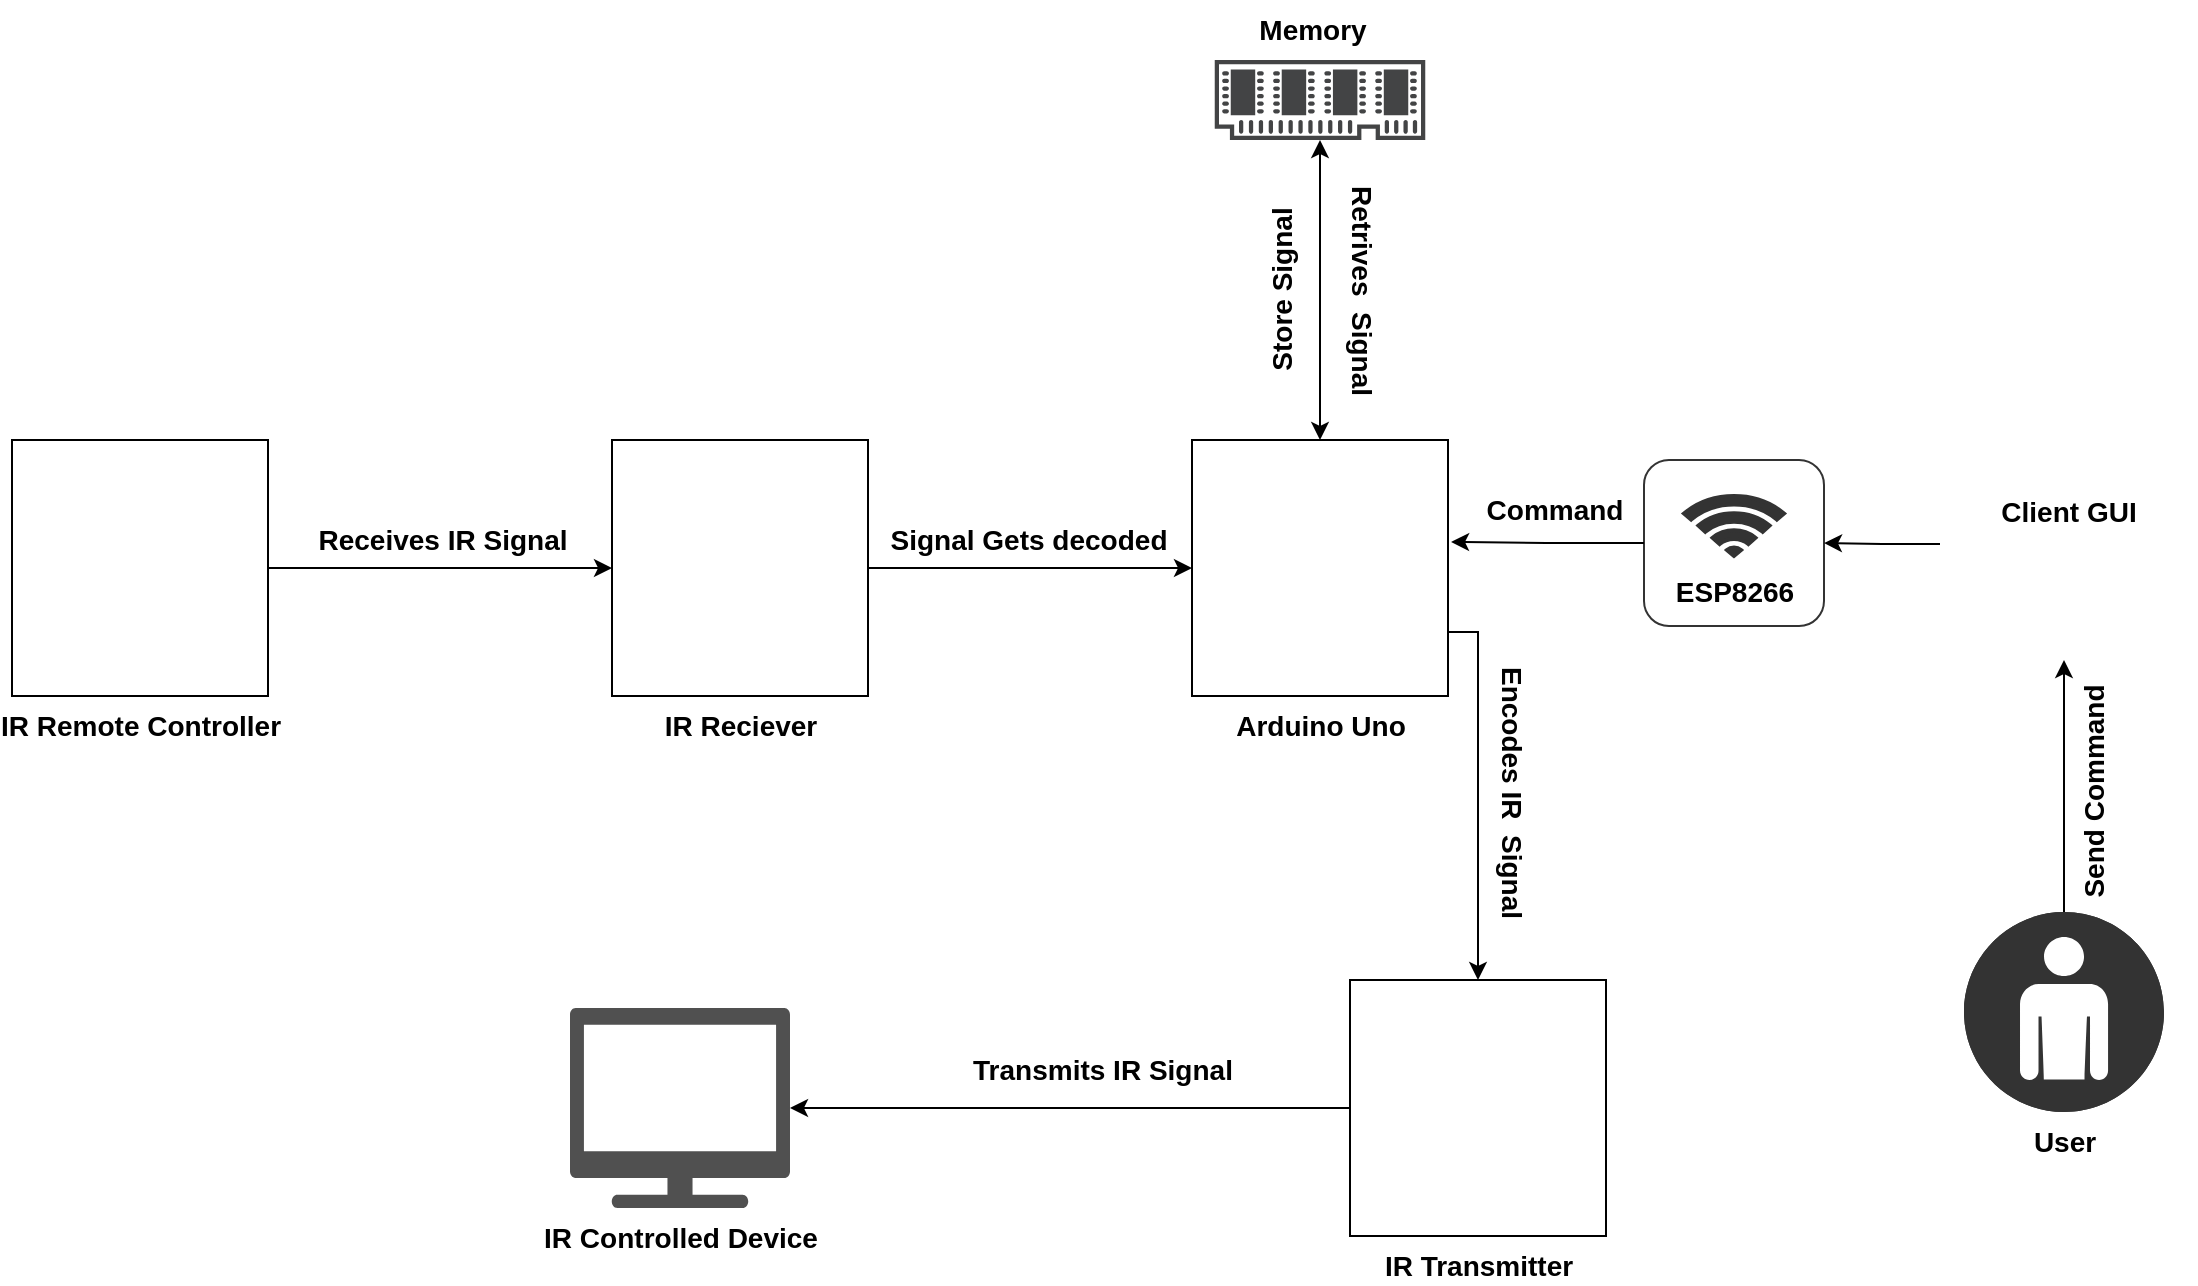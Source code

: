 <mxfile version="20.8.20" type="github">
  <diagram name="Page-1" id="PtQWVpbONN_IYpuJr706">
    <mxGraphModel dx="2610" dy="1994" grid="1" gridSize="10" guides="1" tooltips="1" connect="1" arrows="1" fold="1" page="1" pageScale="1" pageWidth="850" pageHeight="1100" math="0" shadow="0">
      <root>
        <mxCell id="0" />
        <mxCell id="1" parent="0" />
        <mxCell id="Wpa-RsL2ljYjHo5LuCvC-8" style="edgeStyle=orthogonalEdgeStyle;rounded=0;orthogonalLoop=1;jettySize=auto;html=1;fontSize=14;fontStyle=1" edge="1" parent="1" source="Wpa-RsL2ljYjHo5LuCvC-1" target="Wpa-RsL2ljYjHo5LuCvC-6">
          <mxGeometry relative="1" as="geometry" />
        </mxCell>
        <mxCell id="Wpa-RsL2ljYjHo5LuCvC-1" value="IR Remote Controller" style="shape=image;html=1;verticalAlign=top;verticalLabelPosition=bottom;labelBackgroundColor=#ffffff;imageAspect=0;aspect=fixed;image=https://cdn0.iconfinder.com/data/icons/electronics-line-style/64/Remote-128.png;rotation=0;imageBorder=default;fontSize=14;fontStyle=1" vertex="1" parent="1">
          <mxGeometry y="200" width="128" height="128" as="geometry" />
        </mxCell>
        <mxCell id="Wpa-RsL2ljYjHo5LuCvC-22" style="edgeStyle=orthogonalEdgeStyle;rounded=0;orthogonalLoop=1;jettySize=auto;html=1;exitX=1;exitY=0.75;exitDx=0;exitDy=0;entryX=0.5;entryY=0;entryDx=0;entryDy=0;fontSize=14;fontStyle=1" edge="1" parent="1" source="Wpa-RsL2ljYjHo5LuCvC-4" target="Wpa-RsL2ljYjHo5LuCvC-24">
          <mxGeometry relative="1" as="geometry">
            <mxPoint x="665" y="296" as="sourcePoint" />
            <mxPoint x="732" y="422" as="targetPoint" />
            <Array as="points">
              <mxPoint x="733" y="296" />
            </Array>
          </mxGeometry>
        </mxCell>
        <mxCell id="Wpa-RsL2ljYjHo5LuCvC-4" value="Arduino Uno" style="shape=image;html=1;verticalAlign=top;verticalLabelPosition=bottom;labelBackgroundColor=#ffffff;imageAspect=0;aspect=fixed;image=https://cdn2.iconfinder.com/data/icons/electronic-13/480/3-electronic-arduino-chipset-icon-2-128.png;imageBorder=default;fontSize=14;fontStyle=1" vertex="1" parent="1">
          <mxGeometry x="590" y="200" width="128" height="128" as="geometry" />
        </mxCell>
        <mxCell id="Wpa-RsL2ljYjHo5LuCvC-10" style="edgeStyle=orthogonalEdgeStyle;rounded=0;orthogonalLoop=1;jettySize=auto;html=1;exitX=1;exitY=0.5;exitDx=0;exitDy=0;entryX=0;entryY=0.5;entryDx=0;entryDy=0;fontSize=14;fontStyle=1" edge="1" parent="1" source="Wpa-RsL2ljYjHo5LuCvC-6" target="Wpa-RsL2ljYjHo5LuCvC-4">
          <mxGeometry relative="1" as="geometry" />
        </mxCell>
        <mxCell id="Wpa-RsL2ljYjHo5LuCvC-6" value="IR Reciever" style="shape=image;html=1;verticalAlign=top;verticalLabelPosition=bottom;labelBackgroundColor=#ffffff;imageAspect=0;aspect=fixed;image=https://cdn2.iconfinder.com/data/icons/electronic-13/480/6-electronic-led-icon-2-128.png;imageBorder=default;fontSize=14;fontStyle=1" vertex="1" parent="1">
          <mxGeometry x="300" y="200" width="128" height="128" as="geometry" />
        </mxCell>
        <mxCell id="Wpa-RsL2ljYjHo5LuCvC-11" value="Signal Gets decoded" style="text;html=1;align=center;verticalAlign=middle;resizable=0;points=[];autosize=1;strokeColor=none;fillColor=none;fontSize=14;fontStyle=1" vertex="1" parent="1">
          <mxGeometry x="428" y="235" width="160" height="30" as="geometry" />
        </mxCell>
        <mxCell id="Wpa-RsL2ljYjHo5LuCvC-13" value="" style="sketch=0;pointerEvents=1;shadow=0;dashed=0;html=1;strokeColor=none;fillColor=#434445;aspect=fixed;labelPosition=center;verticalLabelPosition=bottom;verticalAlign=top;align=center;outlineConnect=0;shape=mxgraph.vvd.memory;fontSize=14;fontStyle=1" vertex="1" parent="1">
          <mxGeometry x="601.37" y="10" width="105.26" height="40" as="geometry" />
        </mxCell>
        <mxCell id="Wpa-RsL2ljYjHo5LuCvC-16" value="Send Command" style="text;html=1;align=center;verticalAlign=middle;resizable=0;points=[];autosize=1;strokeColor=none;fillColor=none;rotation=-90;fontSize=14;fontStyle=1" vertex="1" parent="1">
          <mxGeometry x="976" y="361" width="130" height="30" as="geometry" />
        </mxCell>
        <mxCell id="Wpa-RsL2ljYjHo5LuCvC-26" style="edgeStyle=orthogonalEdgeStyle;rounded=0;orthogonalLoop=1;jettySize=auto;html=1;fontSize=14;fontStyle=1" edge="1" parent="1" source="Wpa-RsL2ljYjHo5LuCvC-24" target="Wpa-RsL2ljYjHo5LuCvC-25">
          <mxGeometry relative="1" as="geometry" />
        </mxCell>
        <mxCell id="Wpa-RsL2ljYjHo5LuCvC-24" value="IR Transmitter" style="shape=image;html=1;verticalAlign=top;verticalLabelPosition=bottom;labelBackgroundColor=#ffffff;imageAspect=0;aspect=fixed;image=https://cdn2.iconfinder.com/data/icons/electronic-13/480/6-electronic-led-icon-2-128.png;imageBorder=default;fontSize=14;fontStyle=1" vertex="1" parent="1">
          <mxGeometry x="669" y="470" width="128" height="128" as="geometry" />
        </mxCell>
        <mxCell id="Wpa-RsL2ljYjHo5LuCvC-25" value="IR Controlled Device" style="sketch=0;pointerEvents=1;shadow=0;dashed=0;html=1;strokeColor=none;fillColor=#505050;labelPosition=center;verticalLabelPosition=bottom;verticalAlign=top;outlineConnect=0;align=center;shape=mxgraph.office.devices.tv;fontSize=14;fontStyle=1" vertex="1" parent="1">
          <mxGeometry x="279" y="484" width="110" height="100" as="geometry" />
        </mxCell>
        <mxCell id="Wpa-RsL2ljYjHo5LuCvC-27" value="Transmits IR Signal" style="text;html=1;align=center;verticalAlign=middle;resizable=0;points=[];autosize=1;strokeColor=none;fillColor=none;fontSize=14;fontStyle=1" vertex="1" parent="1">
          <mxGeometry x="470" y="500" width="150" height="30" as="geometry" />
        </mxCell>
        <mxCell id="Wpa-RsL2ljYjHo5LuCvC-30" value="Receives IR Signal" style="text;html=1;align=center;verticalAlign=middle;resizable=0;points=[];autosize=1;strokeColor=none;fillColor=none;fontSize=14;fontStyle=1" vertex="1" parent="1">
          <mxGeometry x="140" y="235" width="150" height="30" as="geometry" />
        </mxCell>
        <mxCell id="Wpa-RsL2ljYjHo5LuCvC-36" value="&lt;font style=&quot;font-size: 14px;&quot;&gt;User&lt;/font&gt;" style="fillColor=#333333;verticalLabelPosition=bottom;sketch=0;html=1;strokeColor=#ffffff;verticalAlign=top;align=center;points=[[0.145,0.145,0],[0.5,0,0],[0.855,0.145,0],[1,0.5,0],[0.855,0.855,0],[0.5,1,0],[0.145,0.855,0],[0,0.5,0]];pointerEvents=1;shape=mxgraph.cisco_safe.compositeIcon;bgIcon=ellipse;resIcon=mxgraph.cisco_safe.capability.user;fontSize=14;fontStyle=1" vertex="1" parent="1">
          <mxGeometry x="976" y="436" width="100" height="100" as="geometry" />
        </mxCell>
        <mxCell id="Wpa-RsL2ljYjHo5LuCvC-54" value="Memory" style="text;html=1;align=center;verticalAlign=middle;resizable=0;points=[];autosize=1;strokeColor=none;fillColor=none;fontSize=14;fontStyle=1" vertex="1" parent="1">
          <mxGeometry x="610" y="-20" width="80" height="30" as="geometry" />
        </mxCell>
        <mxCell id="Wpa-RsL2ljYjHo5LuCvC-60" value="" style="group;fontSize=14;fontStyle=1" vertex="1" connectable="0" parent="1">
          <mxGeometry x="816" y="210" width="90" height="83" as="geometry" />
        </mxCell>
        <mxCell id="Wpa-RsL2ljYjHo5LuCvC-57" value="" style="html=1;verticalLabelPosition=bottom;align=center;labelBackgroundColor=#ffffff;verticalAlign=top;strokeWidth=2;strokeColor=#333333;shadow=0;dashed=0;shape=mxgraph.ios7.icons.wifi;pointerEvents=1;fontSize=14;fillColor=#333333;movable=1;resizable=1;rotatable=1;deletable=1;editable=1;locked=0;connectable=1;fontStyle=1" vertex="1" parent="Wpa-RsL2ljYjHo5LuCvC-60">
          <mxGeometry x="20" y="18" width="50" height="30" as="geometry" />
        </mxCell>
        <mxCell id="Wpa-RsL2ljYjHo5LuCvC-58" value="" style="rounded=1;whiteSpace=wrap;html=1;strokeColor=#333333;fontSize=14;fillColor=none;movable=1;resizable=1;rotatable=1;deletable=1;editable=1;locked=0;connectable=1;fontStyle=1" vertex="1" parent="Wpa-RsL2ljYjHo5LuCvC-60">
          <mxGeometry width="90" height="83" as="geometry" />
        </mxCell>
        <mxCell id="Wpa-RsL2ljYjHo5LuCvC-59" value="&lt;span id=&quot;docs-internal-guid-68e5acaf-7fff-2402-3c45-6078d69f52d8&quot; style=&quot;font-size: 14px;&quot;&gt;&lt;/span&gt;&lt;span id=&quot;docs-internal-guid-68e5acaf-7fff-2402-3c45-6078d69f52d8&quot; style=&quot;font-size: 14px;&quot;&gt;&lt;/span&gt;ESP8266&lt;br style=&quot;font-size: 14px;&quot;&gt;" style="text;html=1;align=center;verticalAlign=middle;resizable=1;points=[];autosize=1;strokeColor=none;fillColor=none;fontSize=14;movable=1;rotatable=1;deletable=1;editable=1;locked=0;connectable=1;fontStyle=1" vertex="1" parent="Wpa-RsL2ljYjHo5LuCvC-60">
          <mxGeometry x="5" y="51" width="80" height="30" as="geometry" />
        </mxCell>
        <mxCell id="Wpa-RsL2ljYjHo5LuCvC-65" value="" style="endArrow=classic;startArrow=classic;html=1;rounded=0;fontSize=14;exitX=0.5;exitY=0;exitDx=0;exitDy=0;fontStyle=1" edge="1" parent="1" source="Wpa-RsL2ljYjHo5LuCvC-4" target="Wpa-RsL2ljYjHo5LuCvC-13">
          <mxGeometry width="50" height="50" relative="1" as="geometry">
            <mxPoint x="860" y="260" as="sourcePoint" />
            <mxPoint x="910" y="210" as="targetPoint" />
          </mxGeometry>
        </mxCell>
        <mxCell id="Wpa-RsL2ljYjHo5LuCvC-66" value="Retrives&amp;nbsp; Signal" style="text;html=1;align=center;verticalAlign=middle;resizable=0;points=[];autosize=1;strokeColor=none;fillColor=none;rotation=90;fontSize=14;fontStyle=1" vertex="1" parent="1">
          <mxGeometry x="610" y="110" width="130" height="30" as="geometry" />
        </mxCell>
        <mxCell id="Wpa-RsL2ljYjHo5LuCvC-67" value="Encodes IR&amp;nbsp; Signal" style="text;html=1;align=center;verticalAlign=middle;resizable=0;points=[];autosize=1;strokeColor=none;fillColor=none;rotation=90;fontSize=14;fontStyle=1" vertex="1" parent="1">
          <mxGeometry x="675" y="361" width="150" height="30" as="geometry" />
        </mxCell>
        <mxCell id="Wpa-RsL2ljYjHo5LuCvC-68" style="edgeStyle=orthogonalEdgeStyle;rounded=0;orthogonalLoop=1;jettySize=auto;html=1;entryX=1.012;entryY=0.398;entryDx=0;entryDy=0;entryPerimeter=0;fontSize=14;fontStyle=1" edge="1" parent="1" source="Wpa-RsL2ljYjHo5LuCvC-58" target="Wpa-RsL2ljYjHo5LuCvC-4">
          <mxGeometry relative="1" as="geometry" />
        </mxCell>
        <mxCell id="Wpa-RsL2ljYjHo5LuCvC-69" value="&lt;font style=&quot;font-size: 14px;&quot;&gt;Command&lt;/font&gt;" style="text;html=1;align=center;verticalAlign=middle;resizable=0;points=[];autosize=1;strokeColor=none;fillColor=none;fontSize=14;fontStyle=1" vertex="1" parent="1">
          <mxGeometry x="726" y="220" width="90" height="30" as="geometry" />
        </mxCell>
        <mxCell id="Wpa-RsL2ljYjHo5LuCvC-75" value="" style="group;fontSize=14;fontStyle=1" vertex="1" connectable="0" parent="1">
          <mxGeometry x="964" y="188" width="128" height="162" as="geometry" />
        </mxCell>
        <mxCell id="Wpa-RsL2ljYjHo5LuCvC-34" value="" style="shape=image;html=1;verticalAlign=top;verticalLabelPosition=bottom;labelBackgroundColor=#ffffff;imageAspect=0;aspect=fixed;image=https://cdn4.iconfinder.com/data/icons/48-bubbles/48/29.Mac-128.png;strokeColor=#000000;fontSize=14;fontStyle=1;movable=0;resizable=0;rotatable=0;deletable=0;editable=0;locked=1;connectable=0;" vertex="1" parent="Wpa-RsL2ljYjHo5LuCvC-75">
          <mxGeometry width="128" height="128" as="geometry" />
        </mxCell>
        <mxCell id="Wpa-RsL2ljYjHo5LuCvC-72" value="Client GUI" style="text;html=1;align=center;verticalAlign=middle;resizable=0;points=[];autosize=1;strokeColor=none;fillColor=none;fontSize=14;fontStyle=1;movable=0;rotatable=0;deletable=0;editable=0;locked=1;connectable=0;" vertex="1" parent="Wpa-RsL2ljYjHo5LuCvC-75">
          <mxGeometry x="19" y="33" width="90" height="30" as="geometry" />
        </mxCell>
        <mxCell id="Wpa-RsL2ljYjHo5LuCvC-76" style="edgeStyle=orthogonalEdgeStyle;rounded=0;orthogonalLoop=1;jettySize=auto;html=1;entryX=1;entryY=0.5;entryDx=0;entryDy=0;fontSize=14;fontStyle=1" edge="1" parent="1" source="Wpa-RsL2ljYjHo5LuCvC-34" target="Wpa-RsL2ljYjHo5LuCvC-58">
          <mxGeometry relative="1" as="geometry" />
        </mxCell>
        <mxCell id="Wpa-RsL2ljYjHo5LuCvC-80" value="" style="endArrow=classic;html=1;rounded=0;fontSize=14;exitX=0.5;exitY=0;exitDx=0;exitDy=0;exitPerimeter=0;" edge="1" parent="1" source="Wpa-RsL2ljYjHo5LuCvC-36">
          <mxGeometry width="50" height="50" relative="1" as="geometry">
            <mxPoint x="890" y="420" as="sourcePoint" />
            <mxPoint x="1026" y="310" as="targetPoint" />
          </mxGeometry>
        </mxCell>
        <mxCell id="Wpa-RsL2ljYjHo5LuCvC-81" value="Store Signal" style="text;html=1;align=center;verticalAlign=middle;resizable=0;points=[];autosize=1;strokeColor=none;fillColor=none;rotation=-90;fontSize=14;fontStyle=1" vertex="1" parent="1">
          <mxGeometry x="580" y="110" width="110" height="30" as="geometry" />
        </mxCell>
      </root>
    </mxGraphModel>
  </diagram>
</mxfile>
